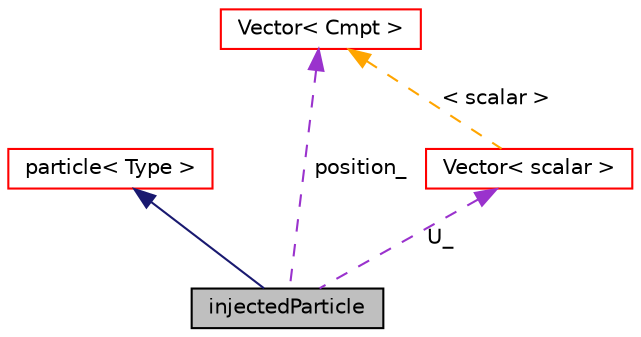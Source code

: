 digraph "injectedParticle"
{
  bgcolor="transparent";
  edge [fontname="Helvetica",fontsize="10",labelfontname="Helvetica",labelfontsize="10"];
  node [fontname="Helvetica",fontsize="10",shape=record];
  Node1 [label="injectedParticle",height=0.2,width=0.4,color="black", fillcolor="grey75", style="filled" fontcolor="black"];
  Node2 -> Node1 [dir="back",color="midnightblue",fontsize="10",style="solid",fontname="Helvetica"];
  Node2 [label="particle\< Type \>",height=0.2,width=0.4,color="red",URL="$classFoam_1_1particle.html",tooltip="Base particle class. "];
  Node3 -> Node1 [dir="back",color="darkorchid3",fontsize="10",style="dashed",label=" position_" ,fontname="Helvetica"];
  Node3 [label="Vector\< Cmpt \>",height=0.2,width=0.4,color="red",URL="$classFoam_1_1Vector.html",tooltip="Templated 3D Vector derived from VectorSpace adding construction from 3 components, element access using x(), y() and z() member functions and the inner-product (dot-product) and cross product operators. "];
  Node4 -> Node1 [dir="back",color="darkorchid3",fontsize="10",style="dashed",label=" U_" ,fontname="Helvetica"];
  Node4 [label="Vector\< scalar \>",height=0.2,width=0.4,color="red",URL="$classFoam_1_1Vector.html"];
  Node3 -> Node4 [dir="back",color="orange",fontsize="10",style="dashed",label=" \< scalar \>" ,fontname="Helvetica"];
}
